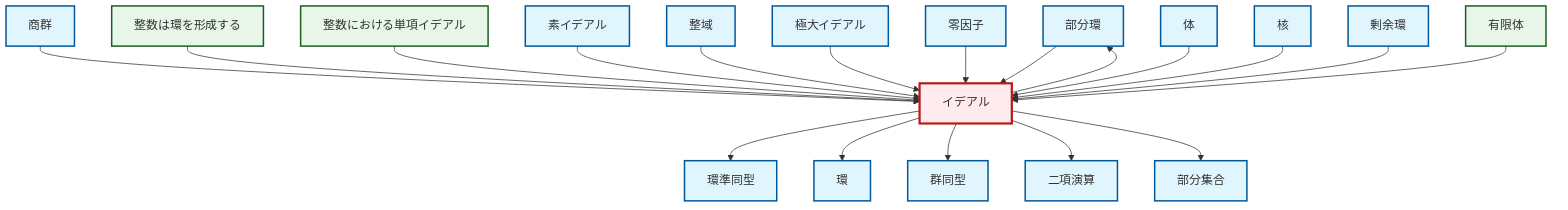 graph TD
    classDef definition fill:#e1f5fe,stroke:#01579b,stroke-width:2px
    classDef theorem fill:#f3e5f5,stroke:#4a148c,stroke-width:2px
    classDef axiom fill:#fff3e0,stroke:#e65100,stroke-width:2px
    classDef example fill:#e8f5e9,stroke:#1b5e20,stroke-width:2px
    classDef current fill:#ffebee,stroke:#b71c1c,stroke-width:3px
    def-subring["部分環"]:::definition
    def-subset["部分集合"]:::definition
    def-ring["環"]:::definition
    ex-integers-ring["整数は環を形成する"]:::example
    def-field["体"]:::definition
    ex-finite-field["有限体"]:::example
    def-binary-operation["二項演算"]:::definition
    def-maximal-ideal["極大イデアル"]:::definition
    def-quotient-group["商群"]:::definition
    def-ring-homomorphism["環準同型"]:::definition
    def-ideal["イデアル"]:::definition
    def-zero-divisor["零因子"]:::definition
    def-kernel["核"]:::definition
    ex-principal-ideal["整数における単項イデアル"]:::example
    def-prime-ideal["素イデアル"]:::definition
    def-integral-domain["整域"]:::definition
    def-quotient-ring["剰余環"]:::definition
    def-isomorphism["群同型"]:::definition
    def-quotient-group --> def-ideal
    ex-integers-ring --> def-ideal
    ex-principal-ideal --> def-ideal
    def-subring --> def-ideal
    def-ideal --> def-subring
    def-prime-ideal --> def-ideal
    def-integral-domain --> def-ideal
    def-ideal --> def-ring-homomorphism
    def-maximal-ideal --> def-ideal
    def-zero-divisor --> def-ideal
    def-field --> def-ideal
    def-kernel --> def-ideal
    def-ideal --> def-ring
    def-quotient-ring --> def-ideal
    def-ideal --> def-isomorphism
    def-ideal --> def-binary-operation
    ex-finite-field --> def-ideal
    def-ideal --> def-subset
    class def-ideal current